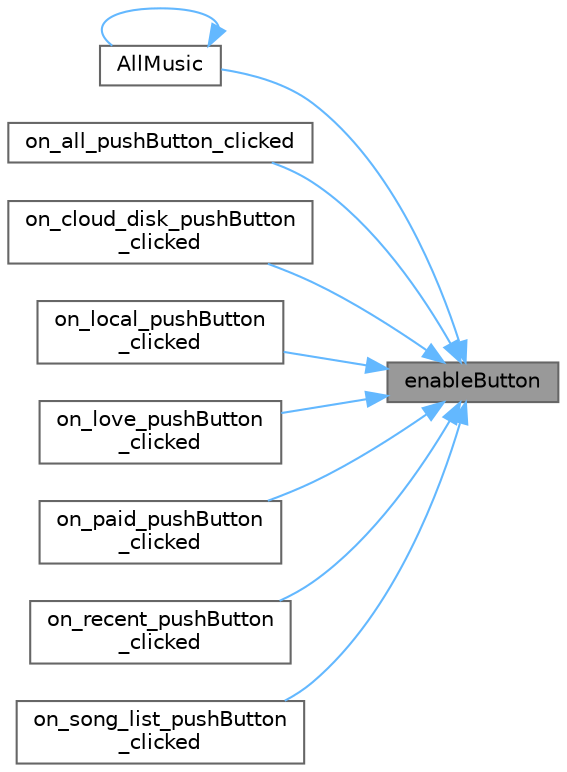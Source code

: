 digraph "enableButton"
{
 // LATEX_PDF_SIZE
  bgcolor="transparent";
  edge [fontname=Helvetica,fontsize=10,labelfontname=Helvetica,labelfontsize=10];
  node [fontname=Helvetica,fontsize=10,shape=box,height=0.2,width=0.4];
  rankdir="RL";
  Node1 [id="Node000001",label="enableButton",height=0.2,width=0.4,color="gray40", fillcolor="grey60", style="filled", fontcolor="black",tooltip="启用或禁用按钮"];
  Node1 -> Node2 [id="edge1_Node000001_Node000002",dir="back",color="steelblue1",style="solid",tooltip=" "];
  Node2 [id="Node000002",label="AllMusic",height=0.2,width=0.4,color="grey40", fillcolor="white", style="filled",URL="$class_all_music.html#a64c818ba8964b8bb3b244005b4c57afb",tooltip="构造函数，初始化音乐管理界面"];
  Node2 -> Node2 [id="edge2_Node000002_Node000002",dir="back",color="steelblue1",style="solid",tooltip=" "];
  Node1 -> Node3 [id="edge3_Node000001_Node000003",dir="back",color="steelblue1",style="solid",tooltip=" "];
  Node3 [id="Node000003",label="on_all_pushButton_clicked",height=0.2,width=0.4,color="grey40", fillcolor="white", style="filled",URL="$class_all_music.html#a856eaeee6a1f7ac6d6dccda800d0c73e",tooltip="处理全部按钮点击"];
  Node1 -> Node4 [id="edge4_Node000001_Node000004",dir="back",color="steelblue1",style="solid",tooltip=" "];
  Node4 [id="Node000004",label="on_cloud_disk_pushButton\l_clicked",height=0.2,width=0.4,color="grey40", fillcolor="white", style="filled",URL="$class_all_music.html#aa23c49fca0482fa24b6f4653f5870612",tooltip="处理云盘按钮点击"];
  Node1 -> Node5 [id="edge5_Node000001_Node000005",dir="back",color="steelblue1",style="solid",tooltip=" "];
  Node5 [id="Node000005",label="on_local_pushButton\l_clicked",height=0.2,width=0.4,color="grey40", fillcolor="white", style="filled",URL="$class_all_music.html#a121616fb0697eb3fb4a4ec4a4d0b0f1e",tooltip="处理本地按钮点击"];
  Node1 -> Node6 [id="edge6_Node000001_Node000006",dir="back",color="steelblue1",style="solid",tooltip=" "];
  Node6 [id="Node000006",label="on_love_pushButton\l_clicked",height=0.2,width=0.4,color="grey40", fillcolor="white", style="filled",URL="$class_all_music.html#a7ae7b07f8aa40cffcb6e6405496cb16b",tooltip="处理收藏按钮点击"];
  Node1 -> Node7 [id="edge7_Node000001_Node000007",dir="back",color="steelblue1",style="solid",tooltip=" "];
  Node7 [id="Node000007",label="on_paid_pushButton\l_clicked",height=0.2,width=0.4,color="grey40", fillcolor="white", style="filled",URL="$class_all_music.html#a4b14cbc7909901a75d7b739a0dd0aa61",tooltip="处理已购按钮点击"];
  Node1 -> Node8 [id="edge8_Node000001_Node000008",dir="back",color="steelblue1",style="solid",tooltip=" "];
  Node8 [id="Node000008",label="on_recent_pushButton\l_clicked",height=0.2,width=0.4,color="grey40", fillcolor="white", style="filled",URL="$class_all_music.html#ad90447e96324131fa50f5e06b6fd7d3e",tooltip="处理最近按钮点击"];
  Node1 -> Node9 [id="edge9_Node000001_Node000009",dir="back",color="steelblue1",style="solid",tooltip=" "];
  Node9 [id="Node000009",label="on_song_list_pushButton\l_clicked",height=0.2,width=0.4,color="grey40", fillcolor="white", style="filled",URL="$class_all_music.html#a5376070f2e4d281780eeb0acdfa09f74",tooltip="处理歌单按钮点击"];
}
